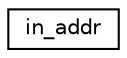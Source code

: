 digraph "Graphical Class Hierarchy"
{
  edge [fontname="Helvetica",fontsize="10",labelfontname="Helvetica",labelfontsize="10"];
  node [fontname="Helvetica",fontsize="10",shape=record];
  rankdir="LR";
  Node1 [label="in_addr",height=0.2,width=0.4,color="black", fillcolor="white", style="filled",URL="$structin__addr.html"];
}
